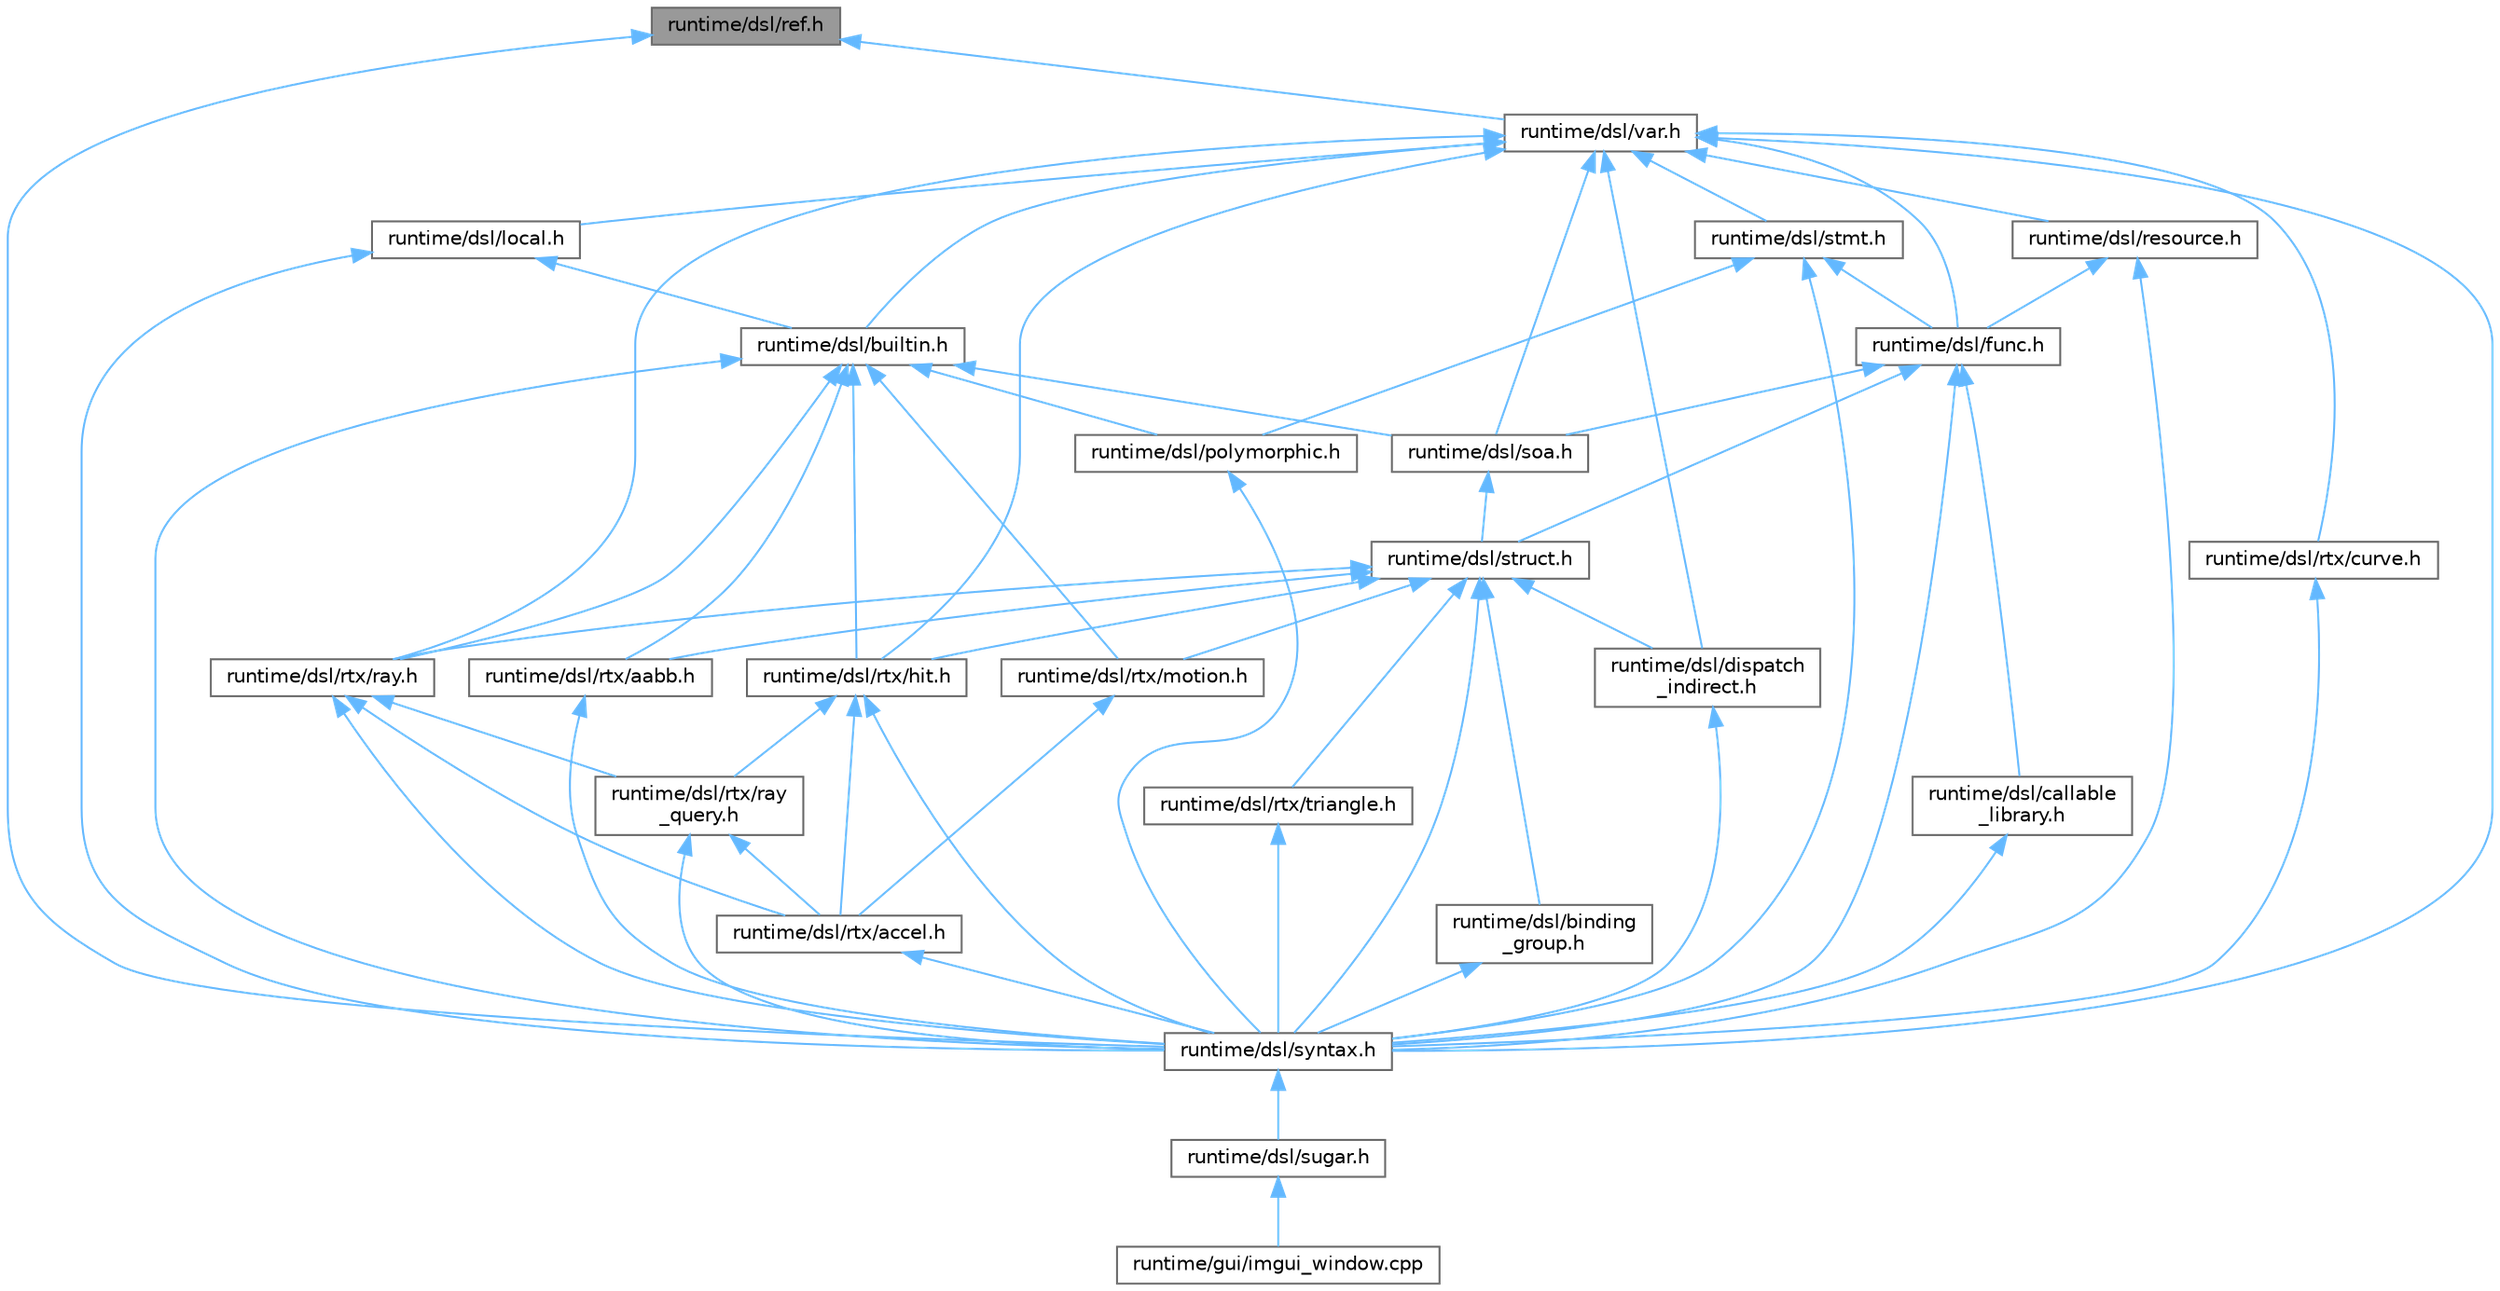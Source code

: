 digraph "runtime/dsl/ref.h"
{
 // LATEX_PDF_SIZE
  bgcolor="transparent";
  edge [fontname=Helvetica,fontsize=10,labelfontname=Helvetica,labelfontsize=10];
  node [fontname=Helvetica,fontsize=10,shape=box,height=0.2,width=0.4];
  Node1 [id="Node000001",label="runtime/dsl/ref.h",height=0.2,width=0.4,color="gray40", fillcolor="grey60", style="filled", fontcolor="black",tooltip=" "];
  Node1 -> Node2 [id="edge1_Node000001_Node000002",dir="back",color="steelblue1",style="solid",tooltip=" "];
  Node2 [id="Node000002",label="runtime/dsl/syntax.h",height=0.2,width=0.4,color="grey40", fillcolor="white", style="filled",URL="$syntax_8h.html",tooltip=" "];
  Node2 -> Node3 [id="edge2_Node000002_Node000003",dir="back",color="steelblue1",style="solid",tooltip=" "];
  Node3 [id="Node000003",label="runtime/dsl/sugar.h",height=0.2,width=0.4,color="grey40", fillcolor="white", style="filled",URL="$sugar_8h.html",tooltip=" "];
  Node3 -> Node4 [id="edge3_Node000003_Node000004",dir="back",color="steelblue1",style="solid",tooltip=" "];
  Node4 [id="Node000004",label="runtime/gui/imgui_window.cpp",height=0.2,width=0.4,color="grey40", fillcolor="white", style="filled",URL="$imgui__window_8cpp.html",tooltip=" "];
  Node1 -> Node5 [id="edge4_Node000001_Node000005",dir="back",color="steelblue1",style="solid",tooltip=" "];
  Node5 [id="Node000005",label="runtime/dsl/var.h",height=0.2,width=0.4,color="grey40", fillcolor="white", style="filled",URL="$var_8h.html",tooltip=" "];
  Node5 -> Node6 [id="edge5_Node000005_Node000006",dir="back",color="steelblue1",style="solid",tooltip=" "];
  Node6 [id="Node000006",label="runtime/dsl/builtin.h",height=0.2,width=0.4,color="grey40", fillcolor="white", style="filled",URL="$builtin_8h.html",tooltip=" "];
  Node6 -> Node7 [id="edge6_Node000006_Node000007",dir="back",color="steelblue1",style="solid",tooltip=" "];
  Node7 [id="Node000007",label="runtime/dsl/polymorphic.h",height=0.2,width=0.4,color="grey40", fillcolor="white", style="filled",URL="$polymorphic_8h.html",tooltip=" "];
  Node7 -> Node2 [id="edge7_Node000007_Node000002",dir="back",color="steelblue1",style="solid",tooltip=" "];
  Node6 -> Node8 [id="edge8_Node000006_Node000008",dir="back",color="steelblue1",style="solid",tooltip=" "];
  Node8 [id="Node000008",label="runtime/dsl/rtx/aabb.h",height=0.2,width=0.4,color="grey40", fillcolor="white", style="filled",URL="$dsl_2rtx_2aabb_8h.html",tooltip=" "];
  Node8 -> Node2 [id="edge9_Node000008_Node000002",dir="back",color="steelblue1",style="solid",tooltip=" "];
  Node6 -> Node9 [id="edge10_Node000006_Node000009",dir="back",color="steelblue1",style="solid",tooltip=" "];
  Node9 [id="Node000009",label="runtime/dsl/rtx/hit.h",height=0.2,width=0.4,color="grey40", fillcolor="white", style="filled",URL="$dsl_2rtx_2hit_8h.html",tooltip=" "];
  Node9 -> Node10 [id="edge11_Node000009_Node000010",dir="back",color="steelblue1",style="solid",tooltip=" "];
  Node10 [id="Node000010",label="runtime/dsl/rtx/accel.h",height=0.2,width=0.4,color="grey40", fillcolor="white", style="filled",URL="$dsl_2rtx_2accel_8h.html",tooltip=" "];
  Node10 -> Node2 [id="edge12_Node000010_Node000002",dir="back",color="steelblue1",style="solid",tooltip=" "];
  Node9 -> Node11 [id="edge13_Node000009_Node000011",dir="back",color="steelblue1",style="solid",tooltip=" "];
  Node11 [id="Node000011",label="runtime/dsl/rtx/ray\l_query.h",height=0.2,width=0.4,color="grey40", fillcolor="white", style="filled",URL="$ray__query_8h.html",tooltip=" "];
  Node11 -> Node10 [id="edge14_Node000011_Node000010",dir="back",color="steelblue1",style="solid",tooltip=" "];
  Node11 -> Node2 [id="edge15_Node000011_Node000002",dir="back",color="steelblue1",style="solid",tooltip=" "];
  Node9 -> Node2 [id="edge16_Node000009_Node000002",dir="back",color="steelblue1",style="solid",tooltip=" "];
  Node6 -> Node12 [id="edge17_Node000006_Node000012",dir="back",color="steelblue1",style="solid",tooltip=" "];
  Node12 [id="Node000012",label="runtime/dsl/rtx/motion.h",height=0.2,width=0.4,color="grey40", fillcolor="white", style="filled",URL="$motion_8h.html",tooltip=" "];
  Node12 -> Node10 [id="edge18_Node000012_Node000010",dir="back",color="steelblue1",style="solid",tooltip=" "];
  Node6 -> Node13 [id="edge19_Node000006_Node000013",dir="back",color="steelblue1",style="solid",tooltip=" "];
  Node13 [id="Node000013",label="runtime/dsl/rtx/ray.h",height=0.2,width=0.4,color="grey40", fillcolor="white", style="filled",URL="$dsl_2rtx_2ray_8h.html",tooltip=" "];
  Node13 -> Node10 [id="edge20_Node000013_Node000010",dir="back",color="steelblue1",style="solid",tooltip=" "];
  Node13 -> Node11 [id="edge21_Node000013_Node000011",dir="back",color="steelblue1",style="solid",tooltip=" "];
  Node13 -> Node2 [id="edge22_Node000013_Node000002",dir="back",color="steelblue1",style="solid",tooltip=" "];
  Node6 -> Node14 [id="edge23_Node000006_Node000014",dir="back",color="steelblue1",style="solid",tooltip=" "];
  Node14 [id="Node000014",label="runtime/dsl/soa.h",height=0.2,width=0.4,color="grey40", fillcolor="white", style="filled",URL="$soa_8h.html",tooltip=" "];
  Node14 -> Node15 [id="edge24_Node000014_Node000015",dir="back",color="steelblue1",style="solid",tooltip=" "];
  Node15 [id="Node000015",label="runtime/dsl/struct.h",height=0.2,width=0.4,color="grey40", fillcolor="white", style="filled",URL="$struct_8h.html",tooltip=" "];
  Node15 -> Node16 [id="edge25_Node000015_Node000016",dir="back",color="steelblue1",style="solid",tooltip=" "];
  Node16 [id="Node000016",label="runtime/dsl/binding\l_group.h",height=0.2,width=0.4,color="grey40", fillcolor="white", style="filled",URL="$binding__group_8h.html",tooltip=" "];
  Node16 -> Node2 [id="edge26_Node000016_Node000002",dir="back",color="steelblue1",style="solid",tooltip=" "];
  Node15 -> Node17 [id="edge27_Node000015_Node000017",dir="back",color="steelblue1",style="solid",tooltip=" "];
  Node17 [id="Node000017",label="runtime/dsl/dispatch\l_indirect.h",height=0.2,width=0.4,color="grey40", fillcolor="white", style="filled",URL="$dispatch__indirect_8h.html",tooltip=" "];
  Node17 -> Node2 [id="edge28_Node000017_Node000002",dir="back",color="steelblue1",style="solid",tooltip=" "];
  Node15 -> Node8 [id="edge29_Node000015_Node000008",dir="back",color="steelblue1",style="solid",tooltip=" "];
  Node15 -> Node9 [id="edge30_Node000015_Node000009",dir="back",color="steelblue1",style="solid",tooltip=" "];
  Node15 -> Node12 [id="edge31_Node000015_Node000012",dir="back",color="steelblue1",style="solid",tooltip=" "];
  Node15 -> Node13 [id="edge32_Node000015_Node000013",dir="back",color="steelblue1",style="solid",tooltip=" "];
  Node15 -> Node18 [id="edge33_Node000015_Node000018",dir="back",color="steelblue1",style="solid",tooltip=" "];
  Node18 [id="Node000018",label="runtime/dsl/rtx/triangle.h",height=0.2,width=0.4,color="grey40", fillcolor="white", style="filled",URL="$dsl_2rtx_2triangle_8h.html",tooltip=" "];
  Node18 -> Node2 [id="edge34_Node000018_Node000002",dir="back",color="steelblue1",style="solid",tooltip=" "];
  Node15 -> Node2 [id="edge35_Node000015_Node000002",dir="back",color="steelblue1",style="solid",tooltip=" "];
  Node6 -> Node2 [id="edge36_Node000006_Node000002",dir="back",color="steelblue1",style="solid",tooltip=" "];
  Node5 -> Node17 [id="edge37_Node000005_Node000017",dir="back",color="steelblue1",style="solid",tooltip=" "];
  Node5 -> Node19 [id="edge38_Node000005_Node000019",dir="back",color="steelblue1",style="solid",tooltip=" "];
  Node19 [id="Node000019",label="runtime/dsl/func.h",height=0.2,width=0.4,color="grey40", fillcolor="white", style="filled",URL="$func_8h.html",tooltip=" "];
  Node19 -> Node20 [id="edge39_Node000019_Node000020",dir="back",color="steelblue1",style="solid",tooltip=" "];
  Node20 [id="Node000020",label="runtime/dsl/callable\l_library.h",height=0.2,width=0.4,color="grey40", fillcolor="white", style="filled",URL="$dsl_2callable__library_8h.html",tooltip=" "];
  Node20 -> Node2 [id="edge40_Node000020_Node000002",dir="back",color="steelblue1",style="solid",tooltip=" "];
  Node19 -> Node14 [id="edge41_Node000019_Node000014",dir="back",color="steelblue1",style="solid",tooltip=" "];
  Node19 -> Node15 [id="edge42_Node000019_Node000015",dir="back",color="steelblue1",style="solid",tooltip=" "];
  Node19 -> Node2 [id="edge43_Node000019_Node000002",dir="back",color="steelblue1",style="solid",tooltip=" "];
  Node5 -> Node21 [id="edge44_Node000005_Node000021",dir="back",color="steelblue1",style="solid",tooltip=" "];
  Node21 [id="Node000021",label="runtime/dsl/local.h",height=0.2,width=0.4,color="grey40", fillcolor="white", style="filled",URL="$local_8h.html",tooltip=" "];
  Node21 -> Node6 [id="edge45_Node000021_Node000006",dir="back",color="steelblue1",style="solid",tooltip=" "];
  Node21 -> Node2 [id="edge46_Node000021_Node000002",dir="back",color="steelblue1",style="solid",tooltip=" "];
  Node5 -> Node22 [id="edge47_Node000005_Node000022",dir="back",color="steelblue1",style="solid",tooltip=" "];
  Node22 [id="Node000022",label="runtime/dsl/resource.h",height=0.2,width=0.4,color="grey40", fillcolor="white", style="filled",URL="$dsl_2resource_8h.html",tooltip=" "];
  Node22 -> Node19 [id="edge48_Node000022_Node000019",dir="back",color="steelblue1",style="solid",tooltip=" "];
  Node22 -> Node2 [id="edge49_Node000022_Node000002",dir="back",color="steelblue1",style="solid",tooltip=" "];
  Node5 -> Node23 [id="edge50_Node000005_Node000023",dir="back",color="steelblue1",style="solid",tooltip=" "];
  Node23 [id="Node000023",label="runtime/dsl/rtx/curve.h",height=0.2,width=0.4,color="grey40", fillcolor="white", style="filled",URL="$dsl_2rtx_2curve_8h.html",tooltip=" "];
  Node23 -> Node2 [id="edge51_Node000023_Node000002",dir="back",color="steelblue1",style="solid",tooltip=" "];
  Node5 -> Node9 [id="edge52_Node000005_Node000009",dir="back",color="steelblue1",style="solid",tooltip=" "];
  Node5 -> Node13 [id="edge53_Node000005_Node000013",dir="back",color="steelblue1",style="solid",tooltip=" "];
  Node5 -> Node14 [id="edge54_Node000005_Node000014",dir="back",color="steelblue1",style="solid",tooltip=" "];
  Node5 -> Node24 [id="edge55_Node000005_Node000024",dir="back",color="steelblue1",style="solid",tooltip=" "];
  Node24 [id="Node000024",label="runtime/dsl/stmt.h",height=0.2,width=0.4,color="grey40", fillcolor="white", style="filled",URL="$stmt_8h.html",tooltip=" "];
  Node24 -> Node19 [id="edge56_Node000024_Node000019",dir="back",color="steelblue1",style="solid",tooltip=" "];
  Node24 -> Node7 [id="edge57_Node000024_Node000007",dir="back",color="steelblue1",style="solid",tooltip=" "];
  Node24 -> Node2 [id="edge58_Node000024_Node000002",dir="back",color="steelblue1",style="solid",tooltip=" "];
  Node5 -> Node2 [id="edge59_Node000005_Node000002",dir="back",color="steelblue1",style="solid",tooltip=" "];
}
